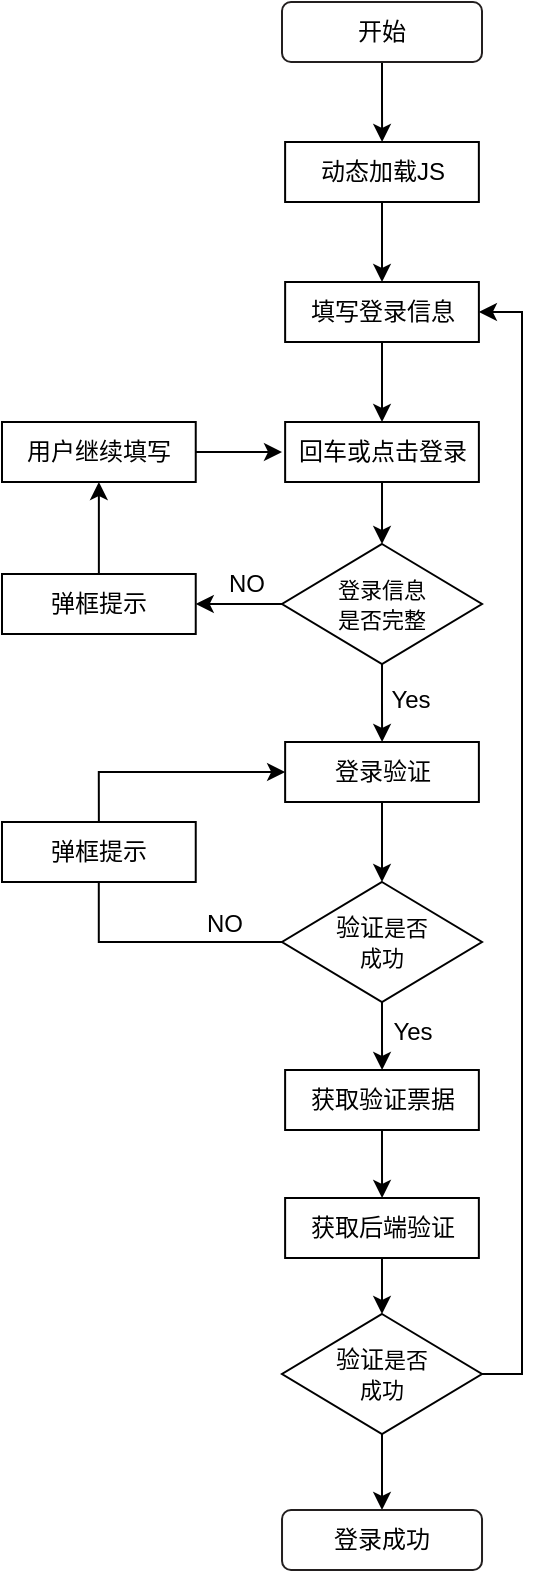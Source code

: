 <mxfile version="21.0.10" type="github">
  <diagram name="第 1 页" id="4E0xQ6_042paJjNKjndj">
    <mxGraphModel dx="478" dy="236" grid="1" gridSize="10" guides="1" tooltips="1" connect="1" arrows="1" fold="1" page="1" pageScale="1" pageWidth="827" pageHeight="1169" math="0" shadow="0">
      <root>
        <mxCell id="0" />
        <mxCell id="1" parent="0" />
        <mxCell id="2JUTfZ1AsrOsC6TCc1Ma-3" style="edgeStyle=orthogonalEdgeStyle;rounded=0;orthogonalLoop=1;jettySize=auto;html=1;exitX=0.5;exitY=1;exitDx=0;exitDy=0;" parent="1" source="2JUTfZ1AsrOsC6TCc1Ma-1" target="2JUTfZ1AsrOsC6TCc1Ma-2" edge="1">
          <mxGeometry relative="1" as="geometry" />
        </mxCell>
        <mxCell id="2JUTfZ1AsrOsC6TCc1Ma-1" value="开始" style="rounded=1;whiteSpace=wrap;html=1;strokeWidth=1;strokeColor=#231f1f;" parent="1" vertex="1">
          <mxGeometry x="340" y="96" width="100" height="30" as="geometry" />
        </mxCell>
        <mxCell id="2JUTfZ1AsrOsC6TCc1Ma-40" style="edgeStyle=orthogonalEdgeStyle;rounded=0;orthogonalLoop=1;jettySize=auto;html=1;exitX=0.5;exitY=1;exitDx=0;exitDy=0;entryX=0.5;entryY=0;entryDx=0;entryDy=0;" parent="1" source="2JUTfZ1AsrOsC6TCc1Ma-2" target="2JUTfZ1AsrOsC6TCc1Ma-37" edge="1">
          <mxGeometry relative="1" as="geometry" />
        </mxCell>
        <mxCell id="2JUTfZ1AsrOsC6TCc1Ma-2" value="动态加载JS" style="rounded=0;whiteSpace=wrap;html=1;" parent="1" vertex="1">
          <mxGeometry x="341.56" y="166" width="96.87" height="30" as="geometry" />
        </mxCell>
        <mxCell id="2JUTfZ1AsrOsC6TCc1Ma-8" style="edgeStyle=orthogonalEdgeStyle;rounded=0;orthogonalLoop=1;jettySize=auto;html=1;exitX=0.5;exitY=1;exitDx=0;exitDy=0;entryX=0.5;entryY=0;entryDx=0;entryDy=0;" parent="1" source="2JUTfZ1AsrOsC6TCc1Ma-5" target="2JUTfZ1AsrOsC6TCc1Ma-7" edge="1">
          <mxGeometry relative="1" as="geometry" />
        </mxCell>
        <mxCell id="2JUTfZ1AsrOsC6TCc1Ma-5" value="回车或点击登录" style="rounded=0;whiteSpace=wrap;html=1;" parent="1" vertex="1">
          <mxGeometry x="341.57" y="306" width="96.87" height="30" as="geometry" />
        </mxCell>
        <mxCell id="2JUTfZ1AsrOsC6TCc1Ma-11" style="edgeStyle=orthogonalEdgeStyle;rounded=0;orthogonalLoop=1;jettySize=auto;html=1;exitX=0;exitY=0.5;exitDx=0;exitDy=0;entryX=1;entryY=0.5;entryDx=0;entryDy=0;" parent="1" source="2JUTfZ1AsrOsC6TCc1Ma-7" target="2JUTfZ1AsrOsC6TCc1Ma-9" edge="1">
          <mxGeometry relative="1" as="geometry" />
        </mxCell>
        <mxCell id="2JUTfZ1AsrOsC6TCc1Ma-17" style="edgeStyle=orthogonalEdgeStyle;rounded=0;orthogonalLoop=1;jettySize=auto;html=1;exitX=0.5;exitY=1;exitDx=0;exitDy=0;" parent="1" source="2JUTfZ1AsrOsC6TCc1Ma-7" target="2JUTfZ1AsrOsC6TCc1Ma-16" edge="1">
          <mxGeometry relative="1" as="geometry" />
        </mxCell>
        <mxCell id="2JUTfZ1AsrOsC6TCc1Ma-7" value="&lt;font style=&quot;font-size: 11px;&quot;&gt;登录信息&lt;br&gt;是否完整&lt;/font&gt;" style="rhombus;whiteSpace=wrap;html=1;" parent="1" vertex="1">
          <mxGeometry x="340.01" y="367" width="100" height="60" as="geometry" />
        </mxCell>
        <mxCell id="2JUTfZ1AsrOsC6TCc1Ma-12" style="edgeStyle=orthogonalEdgeStyle;rounded=0;orthogonalLoop=1;jettySize=auto;html=1;exitX=0.5;exitY=0;exitDx=0;exitDy=0;entryX=0.5;entryY=1;entryDx=0;entryDy=0;" parent="1" source="2JUTfZ1AsrOsC6TCc1Ma-9" target="2JUTfZ1AsrOsC6TCc1Ma-10" edge="1">
          <mxGeometry relative="1" as="geometry" />
        </mxCell>
        <mxCell id="2JUTfZ1AsrOsC6TCc1Ma-9" value="弹框提示" style="rounded=0;whiteSpace=wrap;html=1;" parent="1" vertex="1">
          <mxGeometry x="200" y="382" width="96.87" height="30" as="geometry" />
        </mxCell>
        <mxCell id="2JUTfZ1AsrOsC6TCc1Ma-15" style="edgeStyle=orthogonalEdgeStyle;rounded=0;orthogonalLoop=1;jettySize=auto;html=1;exitX=1;exitY=0.5;exitDx=0;exitDy=0;" parent="1" source="2JUTfZ1AsrOsC6TCc1Ma-10" edge="1">
          <mxGeometry relative="1" as="geometry">
            <mxPoint x="340" y="321.048" as="targetPoint" />
          </mxGeometry>
        </mxCell>
        <mxCell id="2JUTfZ1AsrOsC6TCc1Ma-10" value="用户继续填写" style="rounded=0;whiteSpace=wrap;html=1;" parent="1" vertex="1">
          <mxGeometry x="200" y="306" width="96.87" height="30" as="geometry" />
        </mxCell>
        <mxCell id="2JUTfZ1AsrOsC6TCc1Ma-21" style="edgeStyle=orthogonalEdgeStyle;rounded=0;orthogonalLoop=1;jettySize=auto;html=1;exitX=0.5;exitY=1;exitDx=0;exitDy=0;entryX=0.5;entryY=0;entryDx=0;entryDy=0;" parent="1" source="2JUTfZ1AsrOsC6TCc1Ma-16" target="2JUTfZ1AsrOsC6TCc1Ma-20" edge="1">
          <mxGeometry relative="1" as="geometry" />
        </mxCell>
        <mxCell id="2JUTfZ1AsrOsC6TCc1Ma-16" value="登录验证" style="rounded=0;whiteSpace=wrap;html=1;" parent="1" vertex="1">
          <mxGeometry x="341.57" y="466" width="96.87" height="30" as="geometry" />
        </mxCell>
        <mxCell id="2JUTfZ1AsrOsC6TCc1Ma-30" style="edgeStyle=orthogonalEdgeStyle;rounded=0;orthogonalLoop=1;jettySize=auto;html=1;exitX=0;exitY=0.5;exitDx=0;exitDy=0;entryX=0.5;entryY=1;entryDx=0;entryDy=0;" parent="1" source="2JUTfZ1AsrOsC6TCc1Ma-20" target="2JUTfZ1AsrOsC6TCc1Ma-24" edge="1">
          <mxGeometry relative="1" as="geometry" />
        </mxCell>
        <mxCell id="2JUTfZ1AsrOsC6TCc1Ma-31" style="edgeStyle=orthogonalEdgeStyle;rounded=0;orthogonalLoop=1;jettySize=auto;html=1;exitX=0.5;exitY=1;exitDx=0;exitDy=0;" parent="1" source="2JUTfZ1AsrOsC6TCc1Ma-20" target="2JUTfZ1AsrOsC6TCc1Ma-22" edge="1">
          <mxGeometry relative="1" as="geometry" />
        </mxCell>
        <mxCell id="2JUTfZ1AsrOsC6TCc1Ma-20" value="验证&lt;span style=&quot;font-size: 11px;&quot;&gt;是否&lt;/span&gt;&lt;span style=&quot;font-size: 11px;&quot;&gt;&lt;br&gt;成功&lt;/span&gt;" style="rhombus;whiteSpace=wrap;html=1;" parent="1" vertex="1">
          <mxGeometry x="340" y="536" width="100" height="60" as="geometry" />
        </mxCell>
        <mxCell id="2JUTfZ1AsrOsC6TCc1Ma-33" style="edgeStyle=orthogonalEdgeStyle;rounded=0;orthogonalLoop=1;jettySize=auto;html=1;exitX=0.5;exitY=1;exitDx=0;exitDy=0;" parent="1" source="2JUTfZ1AsrOsC6TCc1Ma-22" target="2JUTfZ1AsrOsC6TCc1Ma-32" edge="1">
          <mxGeometry relative="1" as="geometry" />
        </mxCell>
        <mxCell id="2JUTfZ1AsrOsC6TCc1Ma-22" value="获取验证票据" style="rounded=0;whiteSpace=wrap;html=1;" parent="1" vertex="1">
          <mxGeometry x="341.56" y="630" width="96.87" height="30" as="geometry" />
        </mxCell>
        <mxCell id="2JUTfZ1AsrOsC6TCc1Ma-29" style="edgeStyle=orthogonalEdgeStyle;rounded=0;orthogonalLoop=1;jettySize=auto;html=1;exitX=0.5;exitY=0;exitDx=0;exitDy=0;entryX=0;entryY=0.5;entryDx=0;entryDy=0;" parent="1" source="2JUTfZ1AsrOsC6TCc1Ma-24" target="2JUTfZ1AsrOsC6TCc1Ma-16" edge="1">
          <mxGeometry relative="1" as="geometry" />
        </mxCell>
        <mxCell id="2JUTfZ1AsrOsC6TCc1Ma-24" value="弹框提示" style="rounded=0;whiteSpace=wrap;html=1;" parent="1" vertex="1">
          <mxGeometry x="200" y="506" width="96.87" height="30" as="geometry" />
        </mxCell>
        <mxCell id="2JUTfZ1AsrOsC6TCc1Ma-35" style="edgeStyle=orthogonalEdgeStyle;rounded=0;orthogonalLoop=1;jettySize=auto;html=1;exitX=0.5;exitY=1;exitDx=0;exitDy=0;entryX=0.5;entryY=0;entryDx=0;entryDy=0;" parent="1" source="2JUTfZ1AsrOsC6TCc1Ma-32" target="2JUTfZ1AsrOsC6TCc1Ma-34" edge="1">
          <mxGeometry relative="1" as="geometry" />
        </mxCell>
        <mxCell id="2JUTfZ1AsrOsC6TCc1Ma-32" value="获取后端验证" style="rounded=0;whiteSpace=wrap;html=1;" parent="1" vertex="1">
          <mxGeometry x="341.56" y="694" width="96.87" height="30" as="geometry" />
        </mxCell>
        <mxCell id="2JUTfZ1AsrOsC6TCc1Ma-39" style="edgeStyle=orthogonalEdgeStyle;rounded=0;orthogonalLoop=1;jettySize=auto;html=1;exitX=1;exitY=0.5;exitDx=0;exitDy=0;entryX=1;entryY=0.5;entryDx=0;entryDy=0;" parent="1" source="2JUTfZ1AsrOsC6TCc1Ma-34" target="2JUTfZ1AsrOsC6TCc1Ma-37" edge="1">
          <mxGeometry relative="1" as="geometry" />
        </mxCell>
        <mxCell id="2JUTfZ1AsrOsC6TCc1Ma-43" value="" style="edgeStyle=orthogonalEdgeStyle;rounded=0;orthogonalLoop=1;jettySize=auto;html=1;" parent="1" source="2JUTfZ1AsrOsC6TCc1Ma-34" target="2JUTfZ1AsrOsC6TCc1Ma-42" edge="1">
          <mxGeometry relative="1" as="geometry" />
        </mxCell>
        <mxCell id="2JUTfZ1AsrOsC6TCc1Ma-34" value="验证&lt;span style=&quot;font-size: 11px;&quot;&gt;是否&lt;/span&gt;&lt;span style=&quot;font-size: 11px;&quot;&gt;&lt;br&gt;成功&lt;/span&gt;" style="rhombus;whiteSpace=wrap;html=1;" parent="1" vertex="1">
          <mxGeometry x="340" y="752" width="100" height="60" as="geometry" />
        </mxCell>
        <mxCell id="2JUTfZ1AsrOsC6TCc1Ma-38" style="edgeStyle=orthogonalEdgeStyle;rounded=0;orthogonalLoop=1;jettySize=auto;html=1;exitX=0.5;exitY=1;exitDx=0;exitDy=0;entryX=0.5;entryY=0;entryDx=0;entryDy=0;" parent="1" source="2JUTfZ1AsrOsC6TCc1Ma-37" target="2JUTfZ1AsrOsC6TCc1Ma-5" edge="1">
          <mxGeometry relative="1" as="geometry" />
        </mxCell>
        <mxCell id="2JUTfZ1AsrOsC6TCc1Ma-37" value="填写登录信息" style="rounded=0;whiteSpace=wrap;html=1;" parent="1" vertex="1">
          <mxGeometry x="341.57" y="236" width="96.87" height="30" as="geometry" />
        </mxCell>
        <mxCell id="2JUTfZ1AsrOsC6TCc1Ma-42" value="登录成功" style="rounded=1;whiteSpace=wrap;html=1;strokeWidth=1;strokeColor=#231f1f;" parent="1" vertex="1">
          <mxGeometry x="340.01" y="850" width="100" height="30" as="geometry" />
        </mxCell>
        <mxCell id="Tx4bblLUS39kVuO5LOxu-1" value="NO" style="text;html=1;strokeColor=none;fillColor=none;align=center;verticalAlign=middle;whiteSpace=wrap;rounded=0;" vertex="1" parent="1">
          <mxGeometry x="301.44" y="380" width="43.13" height="13" as="geometry" />
        </mxCell>
        <mxCell id="Tx4bblLUS39kVuO5LOxu-2" value="Yes" style="text;html=1;strokeColor=none;fillColor=none;align=center;verticalAlign=middle;whiteSpace=wrap;rounded=0;" vertex="1" parent="1">
          <mxGeometry x="380" y="438" width="48.56" height="13" as="geometry" />
        </mxCell>
        <mxCell id="Tx4bblLUS39kVuO5LOxu-3" value="Yes" style="text;html=1;strokeColor=none;fillColor=none;align=center;verticalAlign=middle;whiteSpace=wrap;rounded=0;" vertex="1" parent="1">
          <mxGeometry x="381" y="604" width="48.56" height="13" as="geometry" />
        </mxCell>
        <mxCell id="Tx4bblLUS39kVuO5LOxu-4" value="NO" style="text;html=1;strokeColor=none;fillColor=none;align=center;verticalAlign=middle;whiteSpace=wrap;rounded=0;" vertex="1" parent="1">
          <mxGeometry x="290" y="550" width="43.13" height="13" as="geometry" />
        </mxCell>
      </root>
    </mxGraphModel>
  </diagram>
</mxfile>
